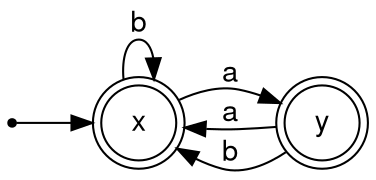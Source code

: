 digraph finite_state_machine {
	fontname="Helvetica,Arial,sans-serif"
	node [fontname="Helvetica,Arial,sans-serif"]
	edge [fontname="Helvetica,Arial,sans-serif"]
	rankdir=LR;
	node [shape = doublecircle]; x;
	node [shape = doublecircle]; y;
	node [shape = circle];
	x -> y [label = "a"];
	x -> x [label = "b"];
	y -> x [label = "a"];
	y -> x [label = "b"];
	nowhere [shape=point];	nowhere -> x;}